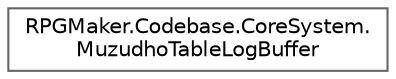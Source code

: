 digraph "クラス階層図"
{
 // LATEX_PDF_SIZE
  bgcolor="transparent";
  edge [fontname=Helvetica,fontsize=10,labelfontname=Helvetica,labelfontsize=10];
  node [fontname=Helvetica,fontsize=10,shape=box,height=0.2,width=0.4];
  rankdir="LR";
  Node0 [id="Node000000",label="RPGMaker.Codebase.CoreSystem.\lMuzudhoTableLogBuffer",height=0.2,width=0.4,color="grey40", fillcolor="white", style="filled",URL="$da/d54/class_r_p_g_maker_1_1_codebase_1_1_core_system_1_1_muzudho_table_log_buffer.html",tooltip=" "];
}
